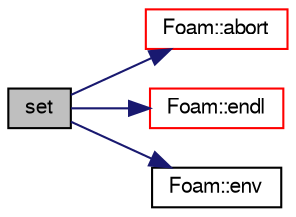 digraph "set"
{
  bgcolor="transparent";
  edge [fontname="FreeSans",fontsize="10",labelfontname="FreeSans",labelfontsize="10"];
  node [fontname="FreeSans",fontsize="10",shape=record];
  rankdir="LR";
  Node48 [label="set",height=0.2,width=0.4,color="black", fillcolor="grey75", style="filled", fontcolor="black"];
  Node48 -> Node49 [color="midnightblue",fontsize="10",style="solid",fontname="FreeSans"];
  Node49 [label="Foam::abort",height=0.2,width=0.4,color="red",URL="$a21124.html#a447107a607d03e417307c203fa5fb44b"];
  Node48 -> Node57 [color="midnightblue",fontsize="10",style="solid",fontname="FreeSans"];
  Node57 [label="Foam::endl",height=0.2,width=0.4,color="red",URL="$a21124.html#a2db8fe02a0d3909e9351bb4275b23ce4",tooltip="Add newline and flush stream. "];
  Node48 -> Node92 [color="midnightblue",fontsize="10",style="solid",fontname="FreeSans"];
  Node92 [label="Foam::env",height=0.2,width=0.4,color="black",URL="$a21124.html#a1565529ae462fb185c7b8e0309de873f",tooltip="Return true if environment variable of given name is defined. "];
}
